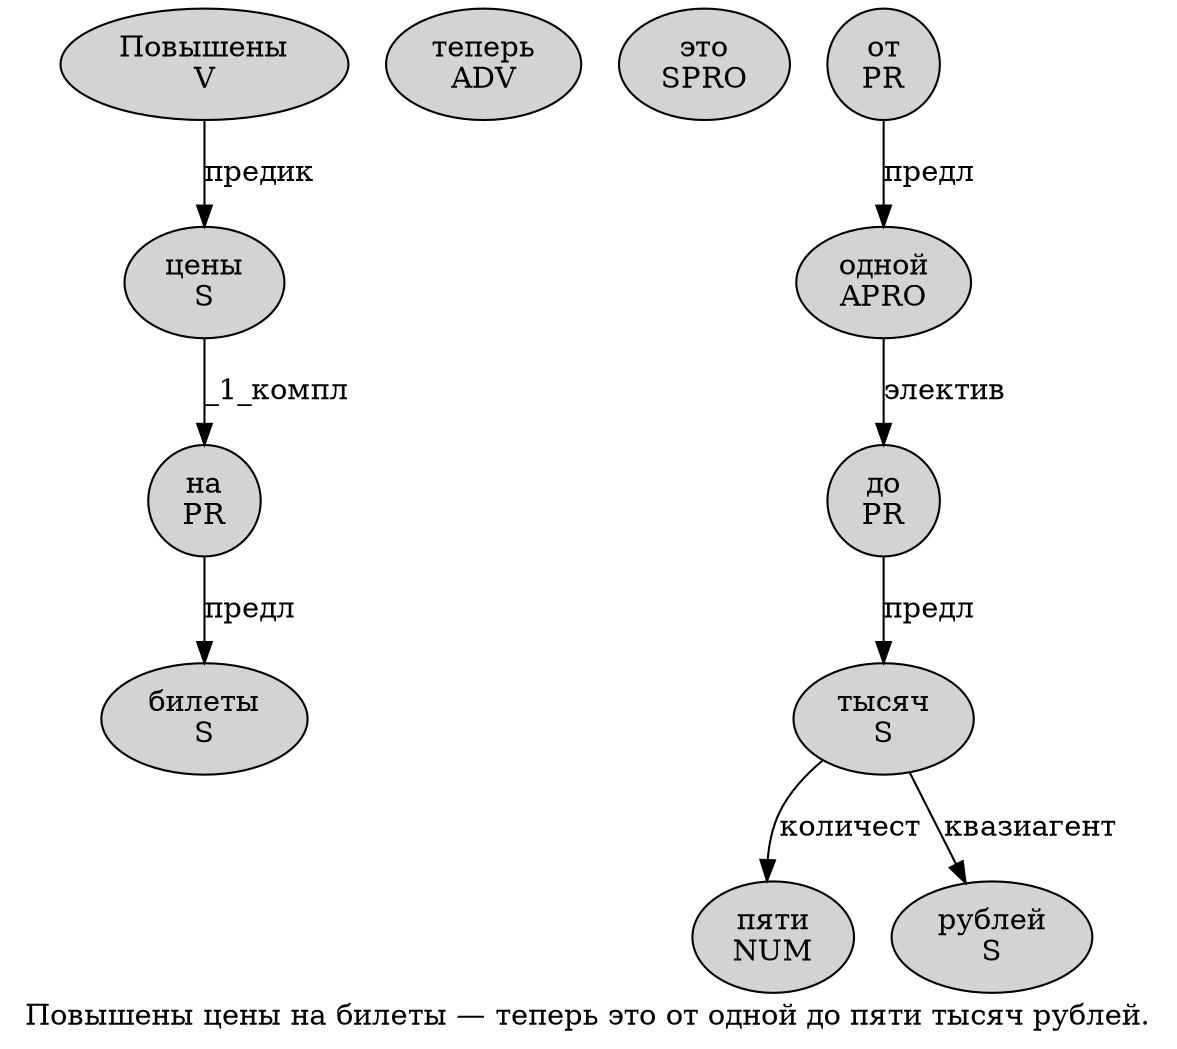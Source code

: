 digraph SENTENCE_238 {
	graph [label="Повышены цены на билеты — теперь это от одной до пяти тысяч рублей."]
	node [style=filled]
		0 [label="Повышены
V" color="" fillcolor=lightgray penwidth=1 shape=ellipse]
		1 [label="цены
S" color="" fillcolor=lightgray penwidth=1 shape=ellipse]
		2 [label="на
PR" color="" fillcolor=lightgray penwidth=1 shape=ellipse]
		3 [label="билеты
S" color="" fillcolor=lightgray penwidth=1 shape=ellipse]
		5 [label="теперь
ADV" color="" fillcolor=lightgray penwidth=1 shape=ellipse]
		6 [label="это
SPRO" color="" fillcolor=lightgray penwidth=1 shape=ellipse]
		7 [label="от
PR" color="" fillcolor=lightgray penwidth=1 shape=ellipse]
		8 [label="одной
APRO" color="" fillcolor=lightgray penwidth=1 shape=ellipse]
		9 [label="до
PR" color="" fillcolor=lightgray penwidth=1 shape=ellipse]
		10 [label="пяти
NUM" color="" fillcolor=lightgray penwidth=1 shape=ellipse]
		11 [label="тысяч
S" color="" fillcolor=lightgray penwidth=1 shape=ellipse]
		12 [label="рублей
S" color="" fillcolor=lightgray penwidth=1 shape=ellipse]
			0 -> 1 [label="предик"]
			7 -> 8 [label="предл"]
			2 -> 3 [label="предл"]
			8 -> 9 [label="электив"]
			11 -> 10 [label="количест"]
			11 -> 12 [label="квазиагент"]
			9 -> 11 [label="предл"]
			1 -> 2 [label="_1_компл"]
}